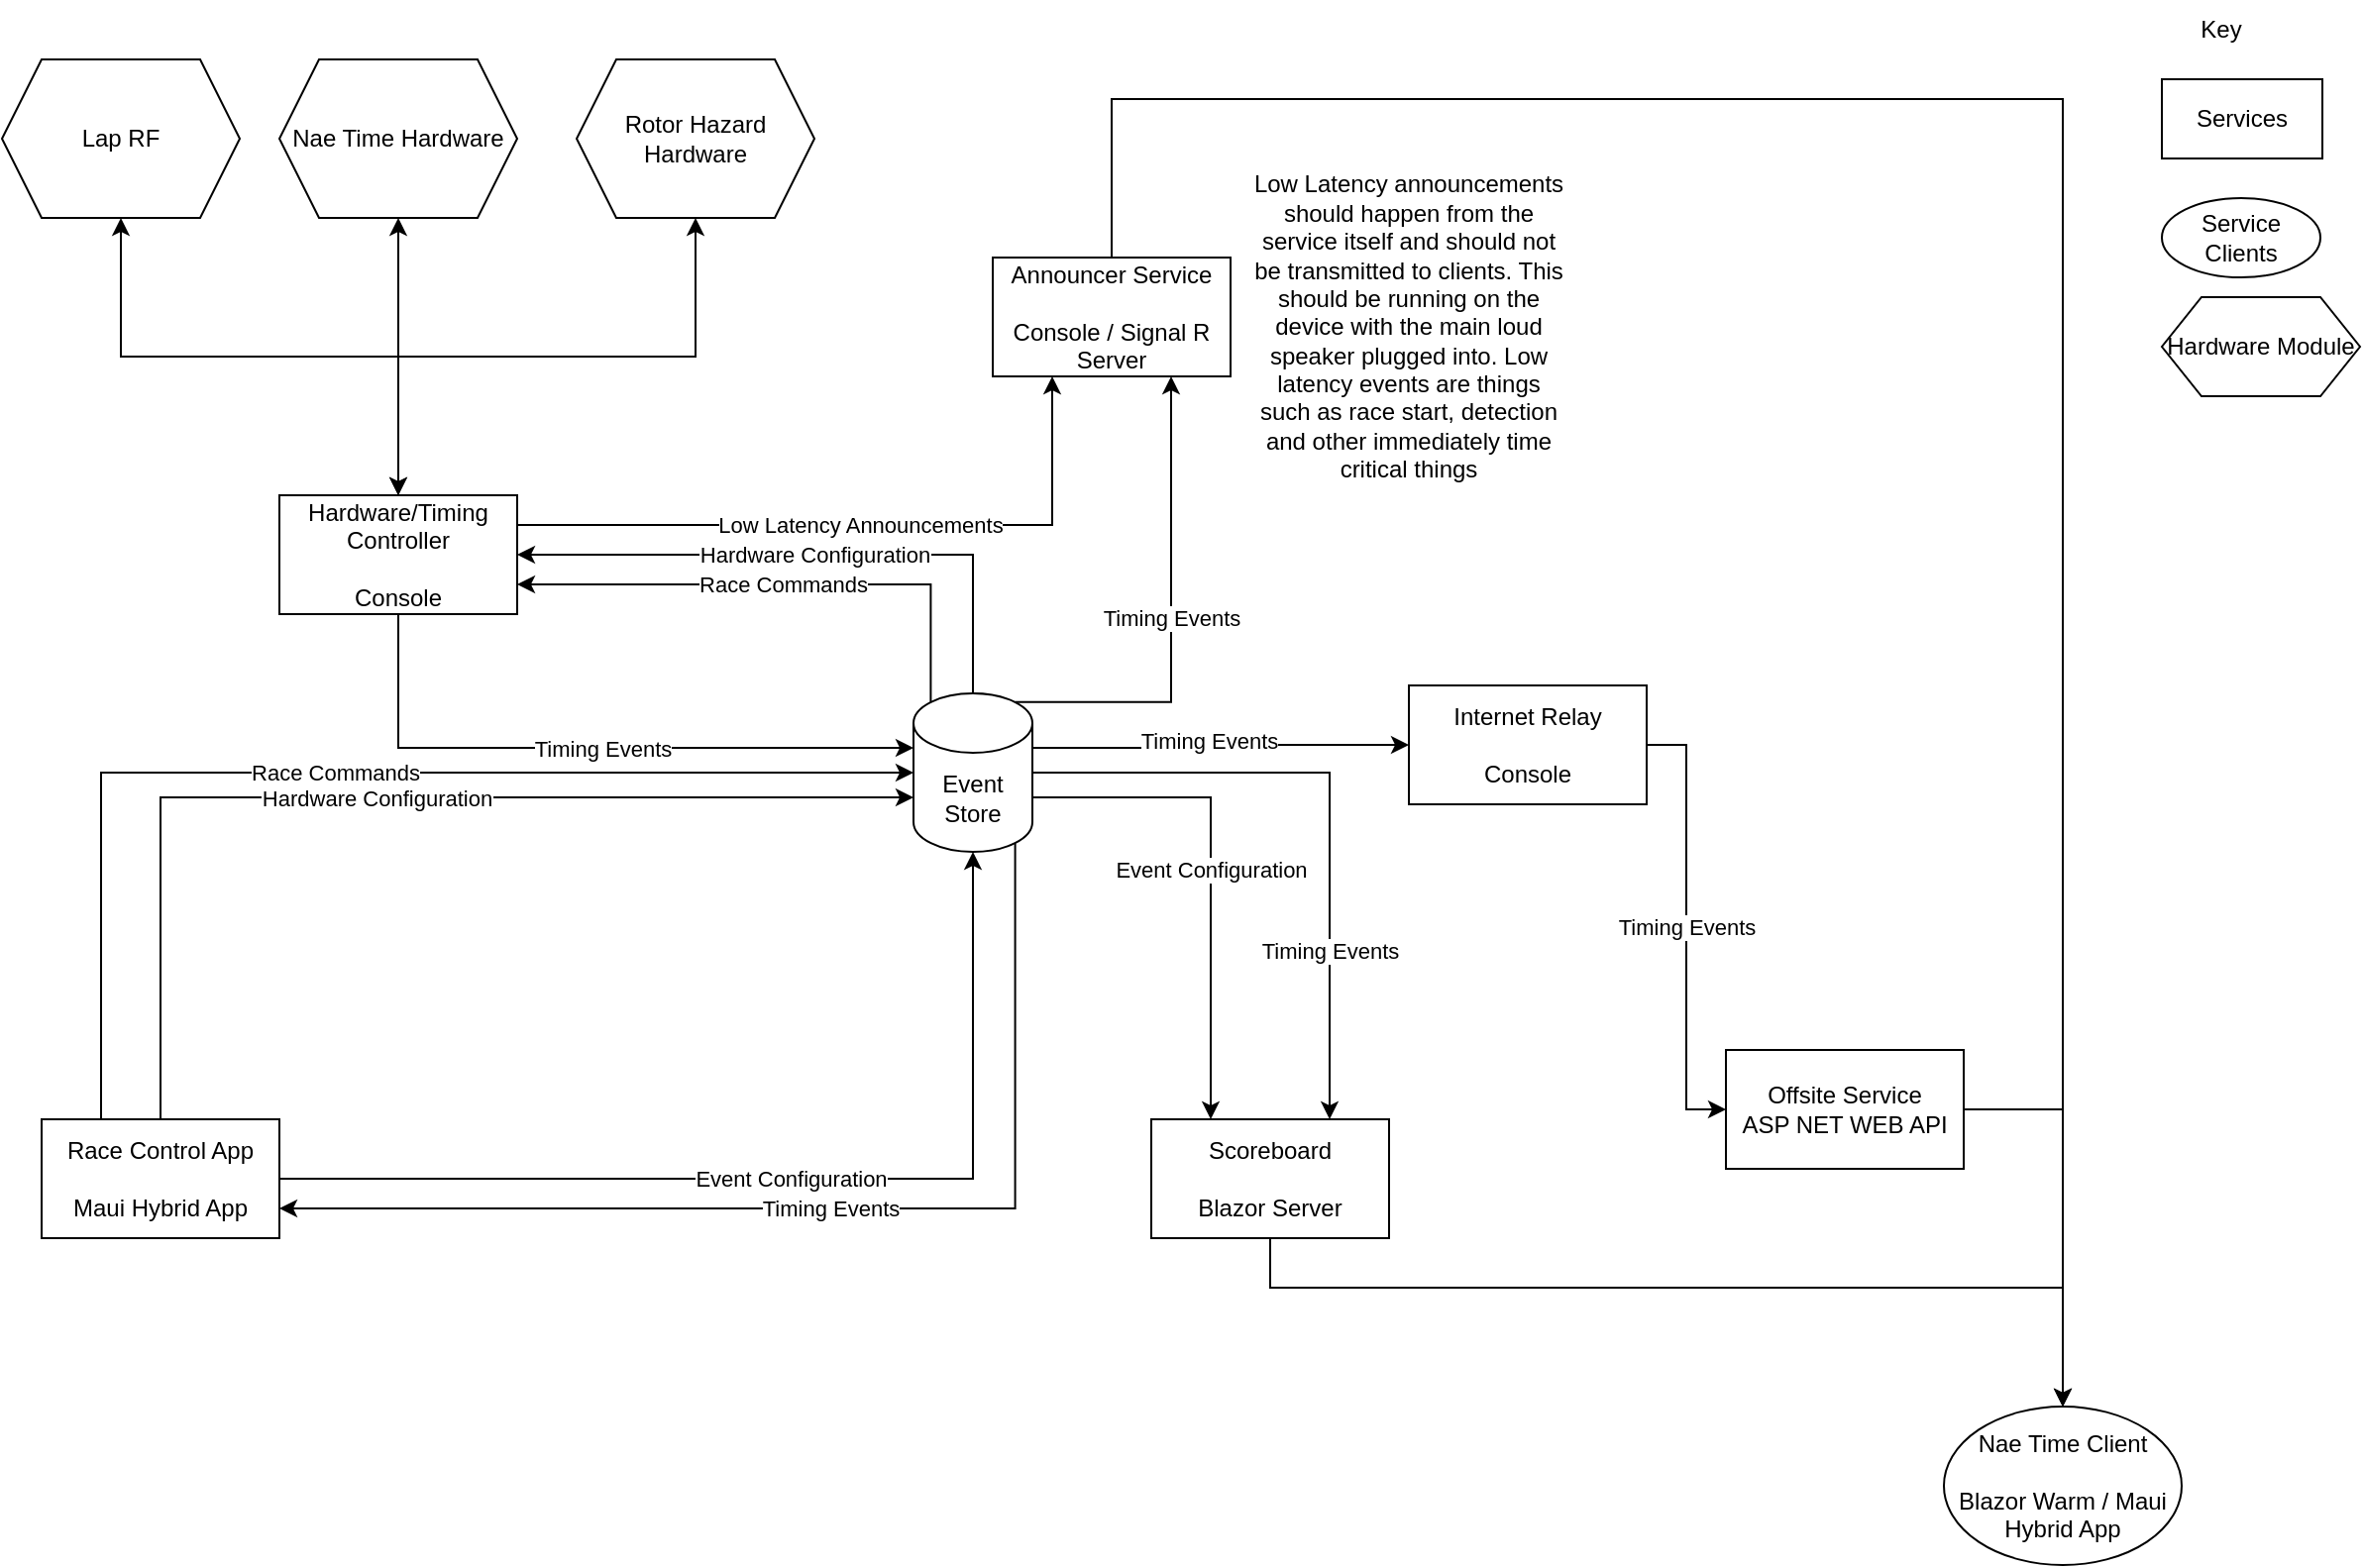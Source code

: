 <mxfile version="22.1.7" type="device">
  <diagram name="Page-1" id="-vSdlsMFju-KKyJHPN7f">
    <mxGraphModel dx="1408" dy="1020" grid="1" gridSize="10" guides="1" tooltips="1" connect="1" arrows="1" fold="1" page="1" pageScale="1" pageWidth="827" pageHeight="1169" math="0" shadow="0">
      <root>
        <mxCell id="0" />
        <mxCell id="1" parent="0" />
        <mxCell id="1MMJRp5JfC30P-ifHzQU-9" style="edgeStyle=orthogonalEdgeStyle;rounded=0;orthogonalLoop=1;jettySize=auto;html=1;exitX=0.5;exitY=1;exitDx=0;exitDy=0;entryX=0.5;entryY=0;entryDx=0;entryDy=0;startArrow=classic;startFill=1;" edge="1" parent="1" source="1MMJRp5JfC30P-ifHzQU-54" target="1MMJRp5JfC30P-ifHzQU-5">
          <mxGeometry relative="1" as="geometry" />
        </mxCell>
        <mxCell id="1MMJRp5JfC30P-ifHzQU-10" style="edgeStyle=orthogonalEdgeStyle;rounded=0;orthogonalLoop=1;jettySize=auto;html=1;exitX=0.5;exitY=1;exitDx=0;exitDy=0;entryX=0.5;entryY=0;entryDx=0;entryDy=0;startArrow=classic;startFill=1;" edge="1" parent="1" source="1MMJRp5JfC30P-ifHzQU-55" target="1MMJRp5JfC30P-ifHzQU-5">
          <mxGeometry relative="1" as="geometry">
            <mxPoint x="390" y="160" as="sourcePoint" />
          </mxGeometry>
        </mxCell>
        <mxCell id="1MMJRp5JfC30P-ifHzQU-3" value="Race Control App&lt;br&gt;&lt;br&gt;Maui Hybrid App" style="rounded=0;whiteSpace=wrap;html=1;" vertex="1" parent="1">
          <mxGeometry x="100" y="585" width="120" height="60" as="geometry" />
        </mxCell>
        <mxCell id="1MMJRp5JfC30P-ifHzQU-30" value="Low Latency Announcements" style="edgeStyle=orthogonalEdgeStyle;rounded=0;orthogonalLoop=1;jettySize=auto;html=1;exitX=1;exitY=0.25;exitDx=0;exitDy=0;entryX=0.25;entryY=1;entryDx=0;entryDy=0;" edge="1" parent="1" source="1MMJRp5JfC30P-ifHzQU-5" target="1MMJRp5JfC30P-ifHzQU-27">
          <mxGeometry relative="1" as="geometry" />
        </mxCell>
        <mxCell id="1MMJRp5JfC30P-ifHzQU-57" style="edgeStyle=orthogonalEdgeStyle;rounded=0;orthogonalLoop=1;jettySize=auto;html=1;exitX=0.5;exitY=0;exitDx=0;exitDy=0;entryX=0.5;entryY=1;entryDx=0;entryDy=0;" edge="1" parent="1" source="1MMJRp5JfC30P-ifHzQU-5" target="1MMJRp5JfC30P-ifHzQU-56">
          <mxGeometry relative="1" as="geometry" />
        </mxCell>
        <mxCell id="1MMJRp5JfC30P-ifHzQU-5" value="Hardware/Timing Controller&lt;br&gt;&lt;br&gt;Console" style="rounded=0;whiteSpace=wrap;html=1;" vertex="1" parent="1">
          <mxGeometry x="220" y="270" width="120" height="60" as="geometry" />
        </mxCell>
        <mxCell id="1MMJRp5JfC30P-ifHzQU-12" value="Hardware Configuration&lt;br&gt;" style="edgeStyle=orthogonalEdgeStyle;rounded=0;orthogonalLoop=1;jettySize=auto;html=1;exitX=0.5;exitY=0;exitDx=0;exitDy=0;exitPerimeter=0;entryX=1;entryY=0.5;entryDx=0;entryDy=0;" edge="1" parent="1" source="1MMJRp5JfC30P-ifHzQU-6" target="1MMJRp5JfC30P-ifHzQU-5">
          <mxGeometry relative="1" as="geometry" />
        </mxCell>
        <mxCell id="1MMJRp5JfC30P-ifHzQU-15" style="edgeStyle=orthogonalEdgeStyle;rounded=0;orthogonalLoop=1;jettySize=auto;html=1;exitX=1;exitY=0.5;exitDx=0;exitDy=0;exitPerimeter=0;entryX=0.75;entryY=0;entryDx=0;entryDy=0;" edge="1" parent="1" source="1MMJRp5JfC30P-ifHzQU-6" target="1MMJRp5JfC30P-ifHzQU-7">
          <mxGeometry relative="1" as="geometry" />
        </mxCell>
        <mxCell id="1MMJRp5JfC30P-ifHzQU-16" value="Timing Events" style="edgeLabel;html=1;align=center;verticalAlign=middle;resizable=0;points=[];" vertex="1" connectable="0" parent="1MMJRp5JfC30P-ifHzQU-15">
          <mxGeometry x="0.029" y="1" relative="1" as="geometry">
            <mxPoint x="-1" y="73" as="offset" />
          </mxGeometry>
        </mxCell>
        <mxCell id="1MMJRp5JfC30P-ifHzQU-28" value="Timing Events" style="edgeStyle=orthogonalEdgeStyle;rounded=0;orthogonalLoop=1;jettySize=auto;html=1;exitX=0.855;exitY=0;exitDx=0;exitDy=4.35;exitPerimeter=0;entryX=0.75;entryY=1;entryDx=0;entryDy=0;" edge="1" parent="1" source="1MMJRp5JfC30P-ifHzQU-6" target="1MMJRp5JfC30P-ifHzQU-27">
          <mxGeometry relative="1" as="geometry">
            <mxPoint x="611.3" y="370.0" as="sourcePoint" />
            <mxPoint x="680" y="205.65" as="targetPoint" />
            <Array as="points">
              <mxPoint x="670" y="374" />
            </Array>
          </mxGeometry>
        </mxCell>
        <mxCell id="1MMJRp5JfC30P-ifHzQU-37" style="edgeStyle=orthogonalEdgeStyle;rounded=0;orthogonalLoop=1;jettySize=auto;html=1;exitX=1;exitY=0;exitDx=0;exitDy=27.5;exitPerimeter=0;entryX=0;entryY=0.5;entryDx=0;entryDy=0;" edge="1" parent="1" source="1MMJRp5JfC30P-ifHzQU-6" target="1MMJRp5JfC30P-ifHzQU-36">
          <mxGeometry relative="1" as="geometry" />
        </mxCell>
        <mxCell id="1MMJRp5JfC30P-ifHzQU-38" value="Timing Events" style="edgeLabel;html=1;align=center;verticalAlign=middle;resizable=0;points=[];" vertex="1" connectable="0" parent="1MMJRp5JfC30P-ifHzQU-37">
          <mxGeometry x="-0.071" y="4" relative="1" as="geometry">
            <mxPoint as="offset" />
          </mxGeometry>
        </mxCell>
        <mxCell id="1MMJRp5JfC30P-ifHzQU-41" value="Timing Events&lt;br&gt;" style="edgeStyle=orthogonalEdgeStyle;rounded=0;orthogonalLoop=1;jettySize=auto;html=1;exitX=0.855;exitY=1;exitDx=0;exitDy=-4.35;exitPerimeter=0;entryX=1;entryY=0.75;entryDx=0;entryDy=0;" edge="1" parent="1" source="1MMJRp5JfC30P-ifHzQU-6" target="1MMJRp5JfC30P-ifHzQU-3">
          <mxGeometry relative="1" as="geometry">
            <Array as="points">
              <mxPoint x="591" y="630" />
            </Array>
          </mxGeometry>
        </mxCell>
        <mxCell id="1MMJRp5JfC30P-ifHzQU-44" value="Event Configuration&lt;br&gt;" style="edgeStyle=orthogonalEdgeStyle;rounded=0;orthogonalLoop=1;jettySize=auto;html=1;exitX=1;exitY=0;exitDx=0;exitDy=52.5;exitPerimeter=0;entryX=0.25;entryY=0;entryDx=0;entryDy=0;" edge="1" parent="1" source="1MMJRp5JfC30P-ifHzQU-6" target="1MMJRp5JfC30P-ifHzQU-7">
          <mxGeometry relative="1" as="geometry" />
        </mxCell>
        <mxCell id="1MMJRp5JfC30P-ifHzQU-53" value="Race Commands" style="edgeStyle=orthogonalEdgeStyle;rounded=0;orthogonalLoop=1;jettySize=auto;html=1;exitX=0.145;exitY=0;exitDx=0;exitDy=4.35;exitPerimeter=0;entryX=1;entryY=0.75;entryDx=0;entryDy=0;" edge="1" parent="1" source="1MMJRp5JfC30P-ifHzQU-6" target="1MMJRp5JfC30P-ifHzQU-5">
          <mxGeometry relative="1" as="geometry">
            <Array as="points">
              <mxPoint x="549" y="315" />
            </Array>
          </mxGeometry>
        </mxCell>
        <mxCell id="1MMJRp5JfC30P-ifHzQU-6" value="Event Store" style="shape=cylinder3;whiteSpace=wrap;html=1;boundedLbl=1;backgroundOutline=1;size=15;" vertex="1" parent="1">
          <mxGeometry x="540" y="370" width="60" height="80" as="geometry" />
        </mxCell>
        <mxCell id="1MMJRp5JfC30P-ifHzQU-61" style="edgeStyle=orthogonalEdgeStyle;rounded=0;orthogonalLoop=1;jettySize=auto;html=1;exitX=0.5;exitY=1;exitDx=0;exitDy=0;entryX=0.5;entryY=0;entryDx=0;entryDy=0;" edge="1" parent="1" source="1MMJRp5JfC30P-ifHzQU-7" target="1MMJRp5JfC30P-ifHzQU-59">
          <mxGeometry relative="1" as="geometry">
            <Array as="points">
              <mxPoint x="720" y="670" />
              <mxPoint x="1120" y="670" />
            </Array>
          </mxGeometry>
        </mxCell>
        <mxCell id="1MMJRp5JfC30P-ifHzQU-7" value="Scoreboard&lt;br&gt;&lt;br&gt;Blazor Server" style="rounded=0;whiteSpace=wrap;html=1;" vertex="1" parent="1">
          <mxGeometry x="660" y="585" width="120" height="60" as="geometry" />
        </mxCell>
        <mxCell id="1MMJRp5JfC30P-ifHzQU-13" value="Hardware Configuration&lt;br&gt;" style="edgeStyle=orthogonalEdgeStyle;rounded=0;orthogonalLoop=1;jettySize=auto;html=1;exitX=0.5;exitY=0;exitDx=0;exitDy=0;entryX=0;entryY=0;entryDx=0;entryDy=52.5;entryPerimeter=0;" edge="1" parent="1" source="1MMJRp5JfC30P-ifHzQU-3" target="1MMJRp5JfC30P-ifHzQU-6">
          <mxGeometry relative="1" as="geometry">
            <Array as="points">
              <mxPoint x="160" y="423" />
            </Array>
          </mxGeometry>
        </mxCell>
        <mxCell id="1MMJRp5JfC30P-ifHzQU-26" value="Race Commands" style="edgeStyle=orthogonalEdgeStyle;rounded=0;orthogonalLoop=1;jettySize=auto;html=1;exitX=0.25;exitY=0;exitDx=0;exitDy=0;entryX=0;entryY=0.5;entryDx=0;entryDy=0;entryPerimeter=0;" edge="1" parent="1" source="1MMJRp5JfC30P-ifHzQU-3" target="1MMJRp5JfC30P-ifHzQU-6">
          <mxGeometry relative="1" as="geometry">
            <Array as="points">
              <mxPoint x="130" y="410" />
            </Array>
          </mxGeometry>
        </mxCell>
        <mxCell id="1MMJRp5JfC30P-ifHzQU-62" style="edgeStyle=orthogonalEdgeStyle;rounded=0;orthogonalLoop=1;jettySize=auto;html=1;exitX=0.5;exitY=0;exitDx=0;exitDy=0;entryX=0.5;entryY=0;entryDx=0;entryDy=0;" edge="1" parent="1" source="1MMJRp5JfC30P-ifHzQU-27" target="1MMJRp5JfC30P-ifHzQU-59">
          <mxGeometry relative="1" as="geometry">
            <mxPoint x="1120" y="752.222" as="targetPoint" />
            <Array as="points">
              <mxPoint x="640" y="70" />
              <mxPoint x="1120" y="70" />
            </Array>
          </mxGeometry>
        </mxCell>
        <mxCell id="1MMJRp5JfC30P-ifHzQU-27" value="Announcer Service&lt;br&gt;&lt;br&gt;Console / Signal R Server" style="rounded=0;whiteSpace=wrap;html=1;" vertex="1" parent="1">
          <mxGeometry x="580" y="150" width="120" height="60" as="geometry" />
        </mxCell>
        <mxCell id="1MMJRp5JfC30P-ifHzQU-33" value="Low Latency announcements should happen from the service itself and should not be transmitted to clients. This should be running on the device with the main loud speaker plugged into. Low latency events are things such as race start, detection and other immediately time critical things" style="text;html=1;strokeColor=none;fillColor=none;align=center;verticalAlign=middle;whiteSpace=wrap;rounded=0;" vertex="1" parent="1">
          <mxGeometry x="710" y="120" width="160" height="130" as="geometry" />
        </mxCell>
        <mxCell id="1MMJRp5JfC30P-ifHzQU-34" style="edgeStyle=orthogonalEdgeStyle;rounded=0;orthogonalLoop=1;jettySize=auto;html=1;exitX=0.5;exitY=1;exitDx=0;exitDy=0;entryX=0;entryY=0;entryDx=0;entryDy=27.5;entryPerimeter=0;" edge="1" parent="1" source="1MMJRp5JfC30P-ifHzQU-5" target="1MMJRp5JfC30P-ifHzQU-6">
          <mxGeometry relative="1" as="geometry" />
        </mxCell>
        <mxCell id="1MMJRp5JfC30P-ifHzQU-35" value="Timing Events" style="edgeLabel;html=1;align=center;verticalAlign=middle;resizable=0;points=[];" vertex="1" connectable="0" parent="1MMJRp5JfC30P-ifHzQU-34">
          <mxGeometry x="0.039" relative="1" as="geometry">
            <mxPoint as="offset" />
          </mxGeometry>
        </mxCell>
        <mxCell id="1MMJRp5JfC30P-ifHzQU-40" value="Timing Events" style="edgeStyle=orthogonalEdgeStyle;rounded=0;orthogonalLoop=1;jettySize=auto;html=1;exitX=1;exitY=0.5;exitDx=0;exitDy=0;entryX=0;entryY=0.5;entryDx=0;entryDy=0;" edge="1" parent="1" source="1MMJRp5JfC30P-ifHzQU-36" target="1MMJRp5JfC30P-ifHzQU-39">
          <mxGeometry relative="1" as="geometry">
            <mxPoint x="1050" y="426" as="targetPoint" />
          </mxGeometry>
        </mxCell>
        <mxCell id="1MMJRp5JfC30P-ifHzQU-36" value="Internet Relay&lt;br&gt;&lt;br&gt;Console" style="rounded=0;whiteSpace=wrap;html=1;" vertex="1" parent="1">
          <mxGeometry x="790" y="366" width="120" height="60" as="geometry" />
        </mxCell>
        <mxCell id="1MMJRp5JfC30P-ifHzQU-49" style="edgeStyle=orthogonalEdgeStyle;rounded=0;orthogonalLoop=1;jettySize=auto;html=1;exitX=1;exitY=0.5;exitDx=0;exitDy=0;entryX=0.5;entryY=0;entryDx=0;entryDy=0;" edge="1" parent="1" source="1MMJRp5JfC30P-ifHzQU-39" target="1MMJRp5JfC30P-ifHzQU-59">
          <mxGeometry relative="1" as="geometry">
            <mxPoint x="1330" y="545" as="targetPoint" />
          </mxGeometry>
        </mxCell>
        <mxCell id="1MMJRp5JfC30P-ifHzQU-39" value="Offsite Service&lt;br&gt;ASP NET WEB API" style="rounded=0;whiteSpace=wrap;html=1;" vertex="1" parent="1">
          <mxGeometry x="950" y="550" width="120" height="60" as="geometry" />
        </mxCell>
        <mxCell id="1MMJRp5JfC30P-ifHzQU-43" value="Event Configuration" style="edgeStyle=orthogonalEdgeStyle;rounded=0;orthogonalLoop=1;jettySize=auto;html=1;exitX=1;exitY=0.5;exitDx=0;exitDy=0;entryX=0.5;entryY=1;entryDx=0;entryDy=0;entryPerimeter=0;" edge="1" parent="1" source="1MMJRp5JfC30P-ifHzQU-3" target="1MMJRp5JfC30P-ifHzQU-6">
          <mxGeometry relative="1" as="geometry" />
        </mxCell>
        <mxCell id="1MMJRp5JfC30P-ifHzQU-50" value="Services" style="rounded=0;whiteSpace=wrap;html=1;" vertex="1" parent="1">
          <mxGeometry x="1170" y="60" width="81" height="40" as="geometry" />
        </mxCell>
        <mxCell id="1MMJRp5JfC30P-ifHzQU-51" value="Service Clients" style="ellipse;whiteSpace=wrap;html=1;" vertex="1" parent="1">
          <mxGeometry x="1170" y="120" width="80" height="40" as="geometry" />
        </mxCell>
        <mxCell id="1MMJRp5JfC30P-ifHzQU-52" value="Key" style="text;html=1;strokeColor=none;fillColor=none;align=center;verticalAlign=middle;whiteSpace=wrap;rounded=0;" vertex="1" parent="1">
          <mxGeometry x="1170" y="20" width="60" height="30" as="geometry" />
        </mxCell>
        <mxCell id="1MMJRp5JfC30P-ifHzQU-54" value="Lap RF" style="shape=hexagon;perimeter=hexagonPerimeter2;whiteSpace=wrap;html=1;fixedSize=1;" vertex="1" parent="1">
          <mxGeometry x="80" y="50" width="120" height="80" as="geometry" />
        </mxCell>
        <mxCell id="1MMJRp5JfC30P-ifHzQU-55" value="Rotor Hazard Hardware" style="shape=hexagon;perimeter=hexagonPerimeter2;whiteSpace=wrap;html=1;fixedSize=1;" vertex="1" parent="1">
          <mxGeometry x="370" y="50" width="120" height="80" as="geometry" />
        </mxCell>
        <mxCell id="1MMJRp5JfC30P-ifHzQU-56" value="Nae Time Hardware" style="shape=hexagon;perimeter=hexagonPerimeter2;whiteSpace=wrap;html=1;fixedSize=1;" vertex="1" parent="1">
          <mxGeometry x="220" y="50" width="120" height="80" as="geometry" />
        </mxCell>
        <mxCell id="1MMJRp5JfC30P-ifHzQU-58" value="Hardware Module" style="shape=hexagon;perimeter=hexagonPerimeter2;whiteSpace=wrap;html=1;fixedSize=1;" vertex="1" parent="1">
          <mxGeometry x="1170" y="170" width="100" height="50" as="geometry" />
        </mxCell>
        <mxCell id="1MMJRp5JfC30P-ifHzQU-59" value="Nae Time Client&lt;br&gt;&lt;br&gt;Blazor Warm / Maui Hybrid App" style="ellipse;whiteSpace=wrap;html=1;" vertex="1" parent="1">
          <mxGeometry x="1060" y="730" width="120" height="80" as="geometry" />
        </mxCell>
      </root>
    </mxGraphModel>
  </diagram>
</mxfile>
